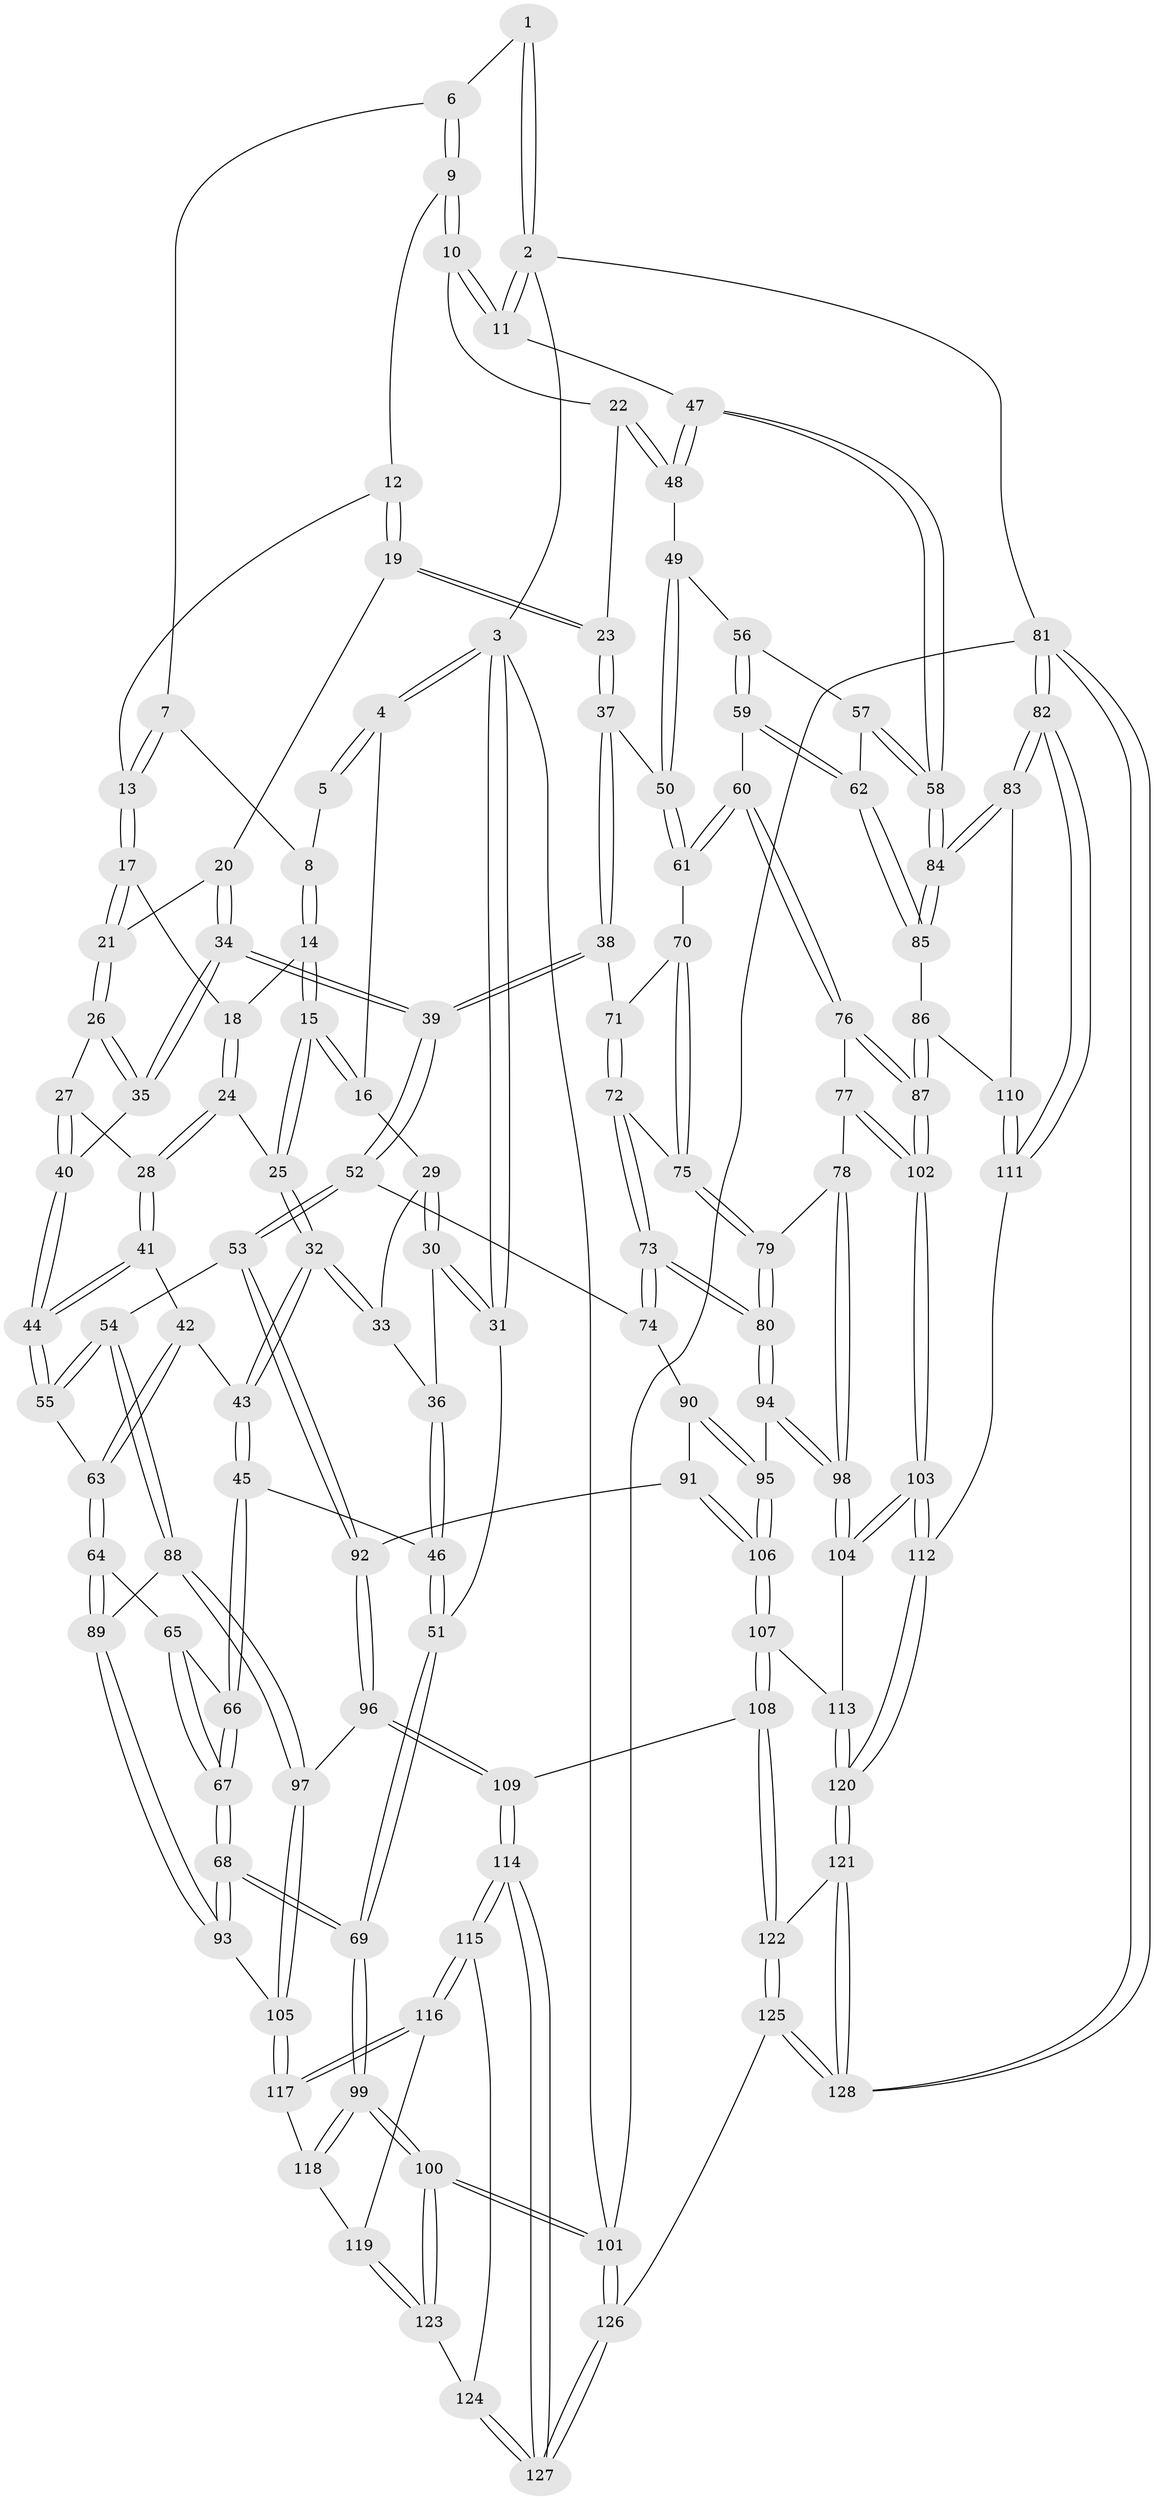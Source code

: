 // Generated by graph-tools (version 1.1) at 2025/11/02/27/25 16:11:54]
// undirected, 128 vertices, 317 edges
graph export_dot {
graph [start="1"]
  node [color=gray90,style=filled];
  1 [pos="+0.6792209238387099+0"];
  2 [pos="+1+0"];
  3 [pos="+0+0"];
  4 [pos="+0.1650464475070145+0"];
  5 [pos="+0.42883751894171795+0"];
  6 [pos="+0.6819030138993368+0"];
  7 [pos="+0.5274992600711542+0.09931578804965745"];
  8 [pos="+0.46671065001074363+0.07574899882779777"];
  9 [pos="+0.6886572172671744+0.025854826201665678"];
  10 [pos="+0.9318744189151382+0.12943573126396365"];
  11 [pos="+1+0"];
  12 [pos="+0.6827757591523681+0.12035208407440758"];
  13 [pos="+0.573771327772024+0.1400001393201955"];
  14 [pos="+0.45563462015511874+0.10584077307083894"];
  15 [pos="+0.29389880101746557+0.1965502942132315"];
  16 [pos="+0.19931611141666855+0.10681601204968276"];
  17 [pos="+0.5124123445917003+0.20761554771914992"];
  18 [pos="+0.4940138704520121+0.19556339192612973"];
  19 [pos="+0.7216001700109519+0.2101142798381367"];
  20 [pos="+0.6054288652987021+0.26165392089996625"];
  21 [pos="+0.522493970166305+0.23805916592343093"];
  22 [pos="+0.8299499558475084+0.2378644091566708"];
  23 [pos="+0.7542083795516202+0.2345829296038375"];
  24 [pos="+0.3166394683292924+0.2307504601015554"];
  25 [pos="+0.29623212545289634+0.2010622441329617"];
  26 [pos="+0.48895947362390857+0.2909821781909386"];
  27 [pos="+0.40123285713691065+0.28566010289382876"];
  28 [pos="+0.3216267491662647+0.24515414034228378"];
  29 [pos="+0.1468916414849214+0.16292106681185245"];
  30 [pos="+0+0.2502267297743724"];
  31 [pos="+0+0.25017617734090286"];
  32 [pos="+0.15380209392716926+0.369416698509857"];
  33 [pos="+0.12840604459650498+0.280582435774156"];
  34 [pos="+0.5716744334091454+0.43771997872531276"];
  35 [pos="+0.5115290555565806+0.37091865808957475"];
  36 [pos="+0.028326309503288502+0.3206072774642172"];
  37 [pos="+0.7158330912122457+0.35065470592284115"];
  38 [pos="+0.6024249104021334+0.4351641041027135"];
  39 [pos="+0.5717438933772289+0.4378869880331458"];
  40 [pos="+0.4255182947274545+0.37004928334875514"];
  41 [pos="+0.31776941329618874+0.26703747348444173"];
  42 [pos="+0.22418165141009294+0.40222764053506055"];
  43 [pos="+0.15479955490693897+0.3861937548774169"];
  44 [pos="+0.3664544632900838+0.4250683439394442"];
  45 [pos="+0.10596272017341177+0.41967558466398025"];
  46 [pos="+0.07888384906693645+0.40352950244939967"];
  47 [pos="+1+0.30880021176825856"];
  48 [pos="+0.8737586126650547+0.3014059002827049"];
  49 [pos="+0.8836229433177355+0.38541313958617096"];
  50 [pos="+0.7971871051031223+0.45247880152119563"];
  51 [pos="+0+0.42627718087596"];
  52 [pos="+0.5495612919279853+0.473196009202441"];
  53 [pos="+0.40580638291296106+0.5378717161395274"];
  54 [pos="+0.3717356027668957+0.520427262650299"];
  55 [pos="+0.35155593946430225+0.5060299630115276"];
  56 [pos="+0.8930651607079574+0.39279825816583447"];
  57 [pos="+0.9257778126415656+0.4081551132593491"];
  58 [pos="+1+0.44270106388354397"];
  59 [pos="+0.8902679913578787+0.5500500056021309"];
  60 [pos="+0.8673317806570126+0.552232812611902"];
  61 [pos="+0.788607841450312+0.48320246987147647"];
  62 [pos="+0.941147956947582+0.5577969686018522"];
  63 [pos="+0.3038548144021197+0.5025087500457138"];
  64 [pos="+0.21221652533980154+0.563921402540142"];
  65 [pos="+0.2106550936635925+0.5635005900582051"];
  66 [pos="+0.10171139559532723+0.4434330501441689"];
  67 [pos="+0+0.6054568625629203"];
  68 [pos="+0+0.654498306901133"];
  69 [pos="+0+0.6918728976313624"];
  70 [pos="+0.7530526253590201+0.5016475777337351"];
  71 [pos="+0.6838267739005384+0.48267318902748885"];
  72 [pos="+0.6691453209139215+0.5738945130239455"];
  73 [pos="+0.6455469743093137+0.6025734719813131"];
  74 [pos="+0.5964649682158322+0.574311491332838"];
  75 [pos="+0.7441924636227514+0.540825527087589"];
  76 [pos="+0.8636205053244554+0.5582214785865254"];
  77 [pos="+0.7771745220231496+0.6233978851234614"];
  78 [pos="+0.7763377063435736+0.6231422169802673"];
  79 [pos="+0.7504799247824948+0.5941240626233224"];
  80 [pos="+0.6566063715056515+0.6202042477751396"];
  81 [pos="+1+1"];
  82 [pos="+1+1"];
  83 [pos="+1+0.6051943811912354"];
  84 [pos="+1+0.5756226877171486"];
  85 [pos="+1+0.588342324128469"];
  86 [pos="+0.9131454744946185+0.6842422269620566"];
  87 [pos="+0.8574589021746669+0.7131848553140161"];
  88 [pos="+0.29205799831417684+0.6512606717548111"];
  89 [pos="+0.21335219935817315+0.6321430510042867"];
  90 [pos="+0.5641617423398989+0.6217846973271214"];
  91 [pos="+0.5152025175060319+0.663260356997322"];
  92 [pos="+0.41354964750264145+0.5730707381825286"];
  93 [pos="+0.19244519276367544+0.6951624495879035"];
  94 [pos="+0.6667241899423038+0.711239334706834"];
  95 [pos="+0.6423760391776515+0.7162983532264097"];
  96 [pos="+0.3678835510458568+0.7268762430087136"];
  97 [pos="+0.33286782198643095+0.7236573413363436"];
  98 [pos="+0.6689963273478831+0.7124567691615487"];
  99 [pos="+0+0.7767871937880707"];
  100 [pos="+0+1"];
  101 [pos="+0+1"];
  102 [pos="+0.8458828443509409+0.7244986228999912"];
  103 [pos="+0.8066018111237508+0.8455623147636635"];
  104 [pos="+0.7546434696066183+0.8023413561948612"];
  105 [pos="+0.22073638256020092+0.7512766420505252"];
  106 [pos="+0.5342024542685605+0.7539501616844791"];
  107 [pos="+0.5056181961951+0.7982861377070969"];
  108 [pos="+0.48827289604923907+0.8148161347694957"];
  109 [pos="+0.4358745276158219+0.8171776032938112"];
  110 [pos="+0.9759145643338347+0.7425523677524875"];
  111 [pos="+0.9133776065827951+0.865568264489595"];
  112 [pos="+0.8066162460848577+0.8456124413390715"];
  113 [pos="+0.584462389466651+0.818062570446736"];
  114 [pos="+0.3721282759812237+0.8858964797069535"];
  115 [pos="+0.27302188950762624+0.8676577487015451"];
  116 [pos="+0.21686875049912696+0.7663710948814351"];
  117 [pos="+0.21667308370618313+0.7654394725714277"];
  118 [pos="+0.12093452771154262+0.7928361956333055"];
  119 [pos="+0.15070961364764424+0.8832355966726301"];
  120 [pos="+0.757537609273106+0.9230020030288643"];
  121 [pos="+0.734788801379171+0.9687178872014598"];
  122 [pos="+0.5412579270748226+0.9027165143663369"];
  123 [pos="+0.1381747745333874+0.9371587258666788"];
  124 [pos="+0.21921172153927818+0.9177324484353772"];
  125 [pos="+0.43044077069788544+1"];
  126 [pos="+0.38231042628065537+1"];
  127 [pos="+0.369359290162414+1"];
  128 [pos="+0.7258139375170665+1"];
  1 -- 2;
  1 -- 2;
  1 -- 6;
  2 -- 3;
  2 -- 11;
  2 -- 11;
  2 -- 81;
  3 -- 4;
  3 -- 4;
  3 -- 31;
  3 -- 31;
  3 -- 101;
  4 -- 5;
  4 -- 5;
  4 -- 16;
  5 -- 8;
  6 -- 7;
  6 -- 9;
  6 -- 9;
  7 -- 8;
  7 -- 13;
  7 -- 13;
  8 -- 14;
  8 -- 14;
  9 -- 10;
  9 -- 10;
  9 -- 12;
  10 -- 11;
  10 -- 11;
  10 -- 22;
  11 -- 47;
  12 -- 13;
  12 -- 19;
  12 -- 19;
  13 -- 17;
  13 -- 17;
  14 -- 15;
  14 -- 15;
  14 -- 18;
  15 -- 16;
  15 -- 16;
  15 -- 25;
  15 -- 25;
  16 -- 29;
  17 -- 18;
  17 -- 21;
  17 -- 21;
  18 -- 24;
  18 -- 24;
  19 -- 20;
  19 -- 23;
  19 -- 23;
  20 -- 21;
  20 -- 34;
  20 -- 34;
  21 -- 26;
  21 -- 26;
  22 -- 23;
  22 -- 48;
  22 -- 48;
  23 -- 37;
  23 -- 37;
  24 -- 25;
  24 -- 28;
  24 -- 28;
  25 -- 32;
  25 -- 32;
  26 -- 27;
  26 -- 35;
  26 -- 35;
  27 -- 28;
  27 -- 40;
  27 -- 40;
  28 -- 41;
  28 -- 41;
  29 -- 30;
  29 -- 30;
  29 -- 33;
  30 -- 31;
  30 -- 31;
  30 -- 36;
  31 -- 51;
  32 -- 33;
  32 -- 33;
  32 -- 43;
  32 -- 43;
  33 -- 36;
  34 -- 35;
  34 -- 35;
  34 -- 39;
  34 -- 39;
  35 -- 40;
  36 -- 46;
  36 -- 46;
  37 -- 38;
  37 -- 38;
  37 -- 50;
  38 -- 39;
  38 -- 39;
  38 -- 71;
  39 -- 52;
  39 -- 52;
  40 -- 44;
  40 -- 44;
  41 -- 42;
  41 -- 44;
  41 -- 44;
  42 -- 43;
  42 -- 63;
  42 -- 63;
  43 -- 45;
  43 -- 45;
  44 -- 55;
  44 -- 55;
  45 -- 46;
  45 -- 66;
  45 -- 66;
  46 -- 51;
  46 -- 51;
  47 -- 48;
  47 -- 48;
  47 -- 58;
  47 -- 58;
  48 -- 49;
  49 -- 50;
  49 -- 50;
  49 -- 56;
  50 -- 61;
  50 -- 61;
  51 -- 69;
  51 -- 69;
  52 -- 53;
  52 -- 53;
  52 -- 74;
  53 -- 54;
  53 -- 92;
  53 -- 92;
  54 -- 55;
  54 -- 55;
  54 -- 88;
  54 -- 88;
  55 -- 63;
  56 -- 57;
  56 -- 59;
  56 -- 59;
  57 -- 58;
  57 -- 58;
  57 -- 62;
  58 -- 84;
  58 -- 84;
  59 -- 60;
  59 -- 62;
  59 -- 62;
  60 -- 61;
  60 -- 61;
  60 -- 76;
  60 -- 76;
  61 -- 70;
  62 -- 85;
  62 -- 85;
  63 -- 64;
  63 -- 64;
  64 -- 65;
  64 -- 89;
  64 -- 89;
  65 -- 66;
  65 -- 67;
  65 -- 67;
  66 -- 67;
  66 -- 67;
  67 -- 68;
  67 -- 68;
  68 -- 69;
  68 -- 69;
  68 -- 93;
  68 -- 93;
  69 -- 99;
  69 -- 99;
  70 -- 71;
  70 -- 75;
  70 -- 75;
  71 -- 72;
  71 -- 72;
  72 -- 73;
  72 -- 73;
  72 -- 75;
  73 -- 74;
  73 -- 74;
  73 -- 80;
  73 -- 80;
  74 -- 90;
  75 -- 79;
  75 -- 79;
  76 -- 77;
  76 -- 87;
  76 -- 87;
  77 -- 78;
  77 -- 102;
  77 -- 102;
  78 -- 79;
  78 -- 98;
  78 -- 98;
  79 -- 80;
  79 -- 80;
  80 -- 94;
  80 -- 94;
  81 -- 82;
  81 -- 82;
  81 -- 128;
  81 -- 128;
  81 -- 101;
  82 -- 83;
  82 -- 83;
  82 -- 111;
  82 -- 111;
  83 -- 84;
  83 -- 84;
  83 -- 110;
  84 -- 85;
  84 -- 85;
  85 -- 86;
  86 -- 87;
  86 -- 87;
  86 -- 110;
  87 -- 102;
  87 -- 102;
  88 -- 89;
  88 -- 97;
  88 -- 97;
  89 -- 93;
  89 -- 93;
  90 -- 91;
  90 -- 95;
  90 -- 95;
  91 -- 92;
  91 -- 106;
  91 -- 106;
  92 -- 96;
  92 -- 96;
  93 -- 105;
  94 -- 95;
  94 -- 98;
  94 -- 98;
  95 -- 106;
  95 -- 106;
  96 -- 97;
  96 -- 109;
  96 -- 109;
  97 -- 105;
  97 -- 105;
  98 -- 104;
  98 -- 104;
  99 -- 100;
  99 -- 100;
  99 -- 118;
  99 -- 118;
  100 -- 101;
  100 -- 101;
  100 -- 123;
  100 -- 123;
  101 -- 126;
  101 -- 126;
  102 -- 103;
  102 -- 103;
  103 -- 104;
  103 -- 104;
  103 -- 112;
  103 -- 112;
  104 -- 113;
  105 -- 117;
  105 -- 117;
  106 -- 107;
  106 -- 107;
  107 -- 108;
  107 -- 108;
  107 -- 113;
  108 -- 109;
  108 -- 122;
  108 -- 122;
  109 -- 114;
  109 -- 114;
  110 -- 111;
  110 -- 111;
  111 -- 112;
  112 -- 120;
  112 -- 120;
  113 -- 120;
  113 -- 120;
  114 -- 115;
  114 -- 115;
  114 -- 127;
  114 -- 127;
  115 -- 116;
  115 -- 116;
  115 -- 124;
  116 -- 117;
  116 -- 117;
  116 -- 119;
  117 -- 118;
  118 -- 119;
  119 -- 123;
  119 -- 123;
  120 -- 121;
  120 -- 121;
  121 -- 122;
  121 -- 128;
  121 -- 128;
  122 -- 125;
  122 -- 125;
  123 -- 124;
  124 -- 127;
  124 -- 127;
  125 -- 126;
  125 -- 128;
  125 -- 128;
  126 -- 127;
  126 -- 127;
}
